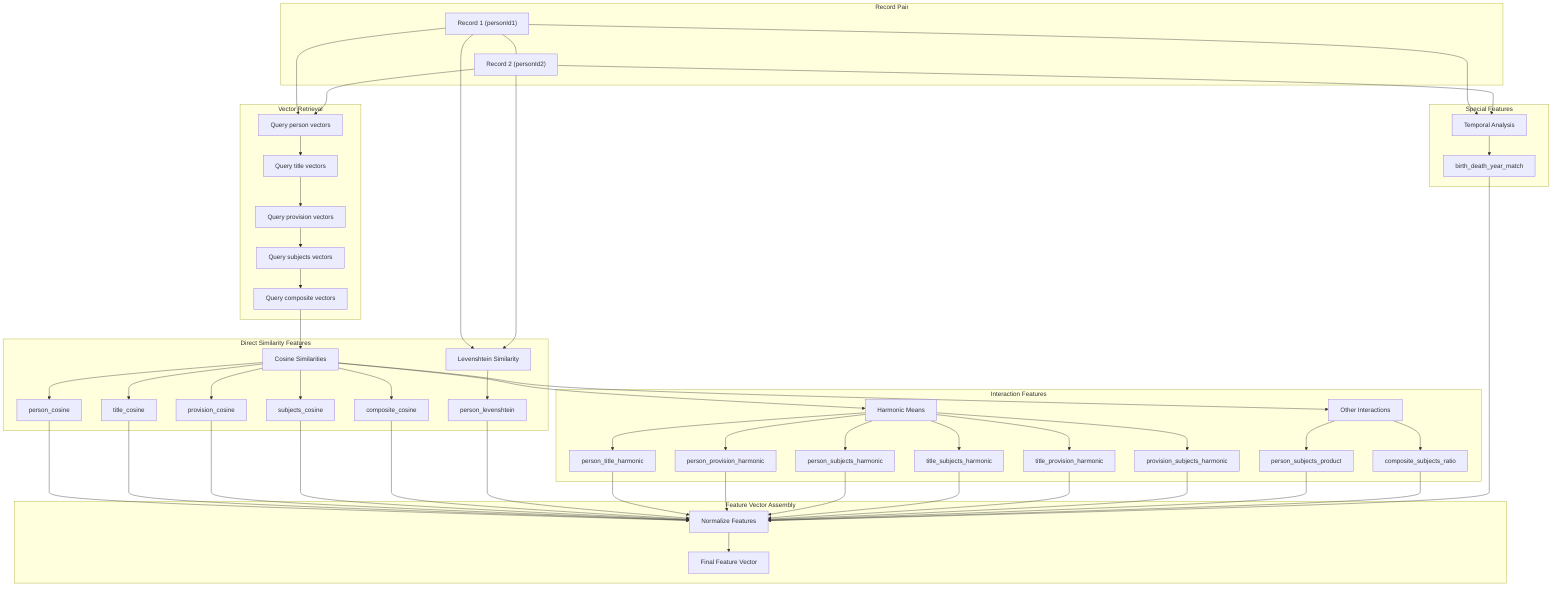 flowchart TD
    subgraph "Record Pair"
        A["Record 1 (personId1)"] --- B["Record 2 (personId2)"]
    end
    
    subgraph "Vector Retrieval"
        C["Query person vectors"] --> D["Query title vectors"]
        D --> E["Query provision vectors"]
        E --> F["Query subjects vectors"]
        F --> G["Query composite vectors"]
    end
    
    subgraph "Direct Similarity Features"
        H["Cosine Similarities"] --> H1["person_cosine"]
        H --> H2["title_cosine"]
        H --> H3["provision_cosine"]
        H --> H4["subjects_cosine"]
        H --> H5["composite_cosine"]
        
        I["Levenshtein Similarity"] --> I1["person_levenshtein"]
    end
    
    subgraph "Interaction Features"
        J["Harmonic Means"] --> J1["person_title_harmonic"]
        J --> J2["person_provision_harmonic"]
        J --> J3["person_subjects_harmonic"]
        J --> J4["title_subjects_harmonic"]
        J --> J5["title_provision_harmonic"]
        J --> J6["provision_subjects_harmonic"]
        
        K["Other Interactions"] --> K1["person_subjects_product"]
        K --> K2["composite_subjects_ratio"]
    end
    
    subgraph "Special Features"
        L["Temporal Analysis"] --> L1["birth_death_year_match"]
    end
    
    subgraph "Feature Vector Assembly"
        M["Normalize Features"] --> N["Final Feature Vector"]
    end
    
    A --> C
    B --> C
    G --> H
    A --> I
    B --> I
    H --> J
    H --> K
    A --> L
    B --> L
    H1 --> M
    H2 --> M
    H3 --> M
    H4 --> M
    H5 --> M
    I1 --> M
    J1 --> M
    J2 --> M
    J3 --> M
    J4 --> M
    J5 --> M
    J6 --> M
    K1 --> M
    K2 --> M
    L1 --> M